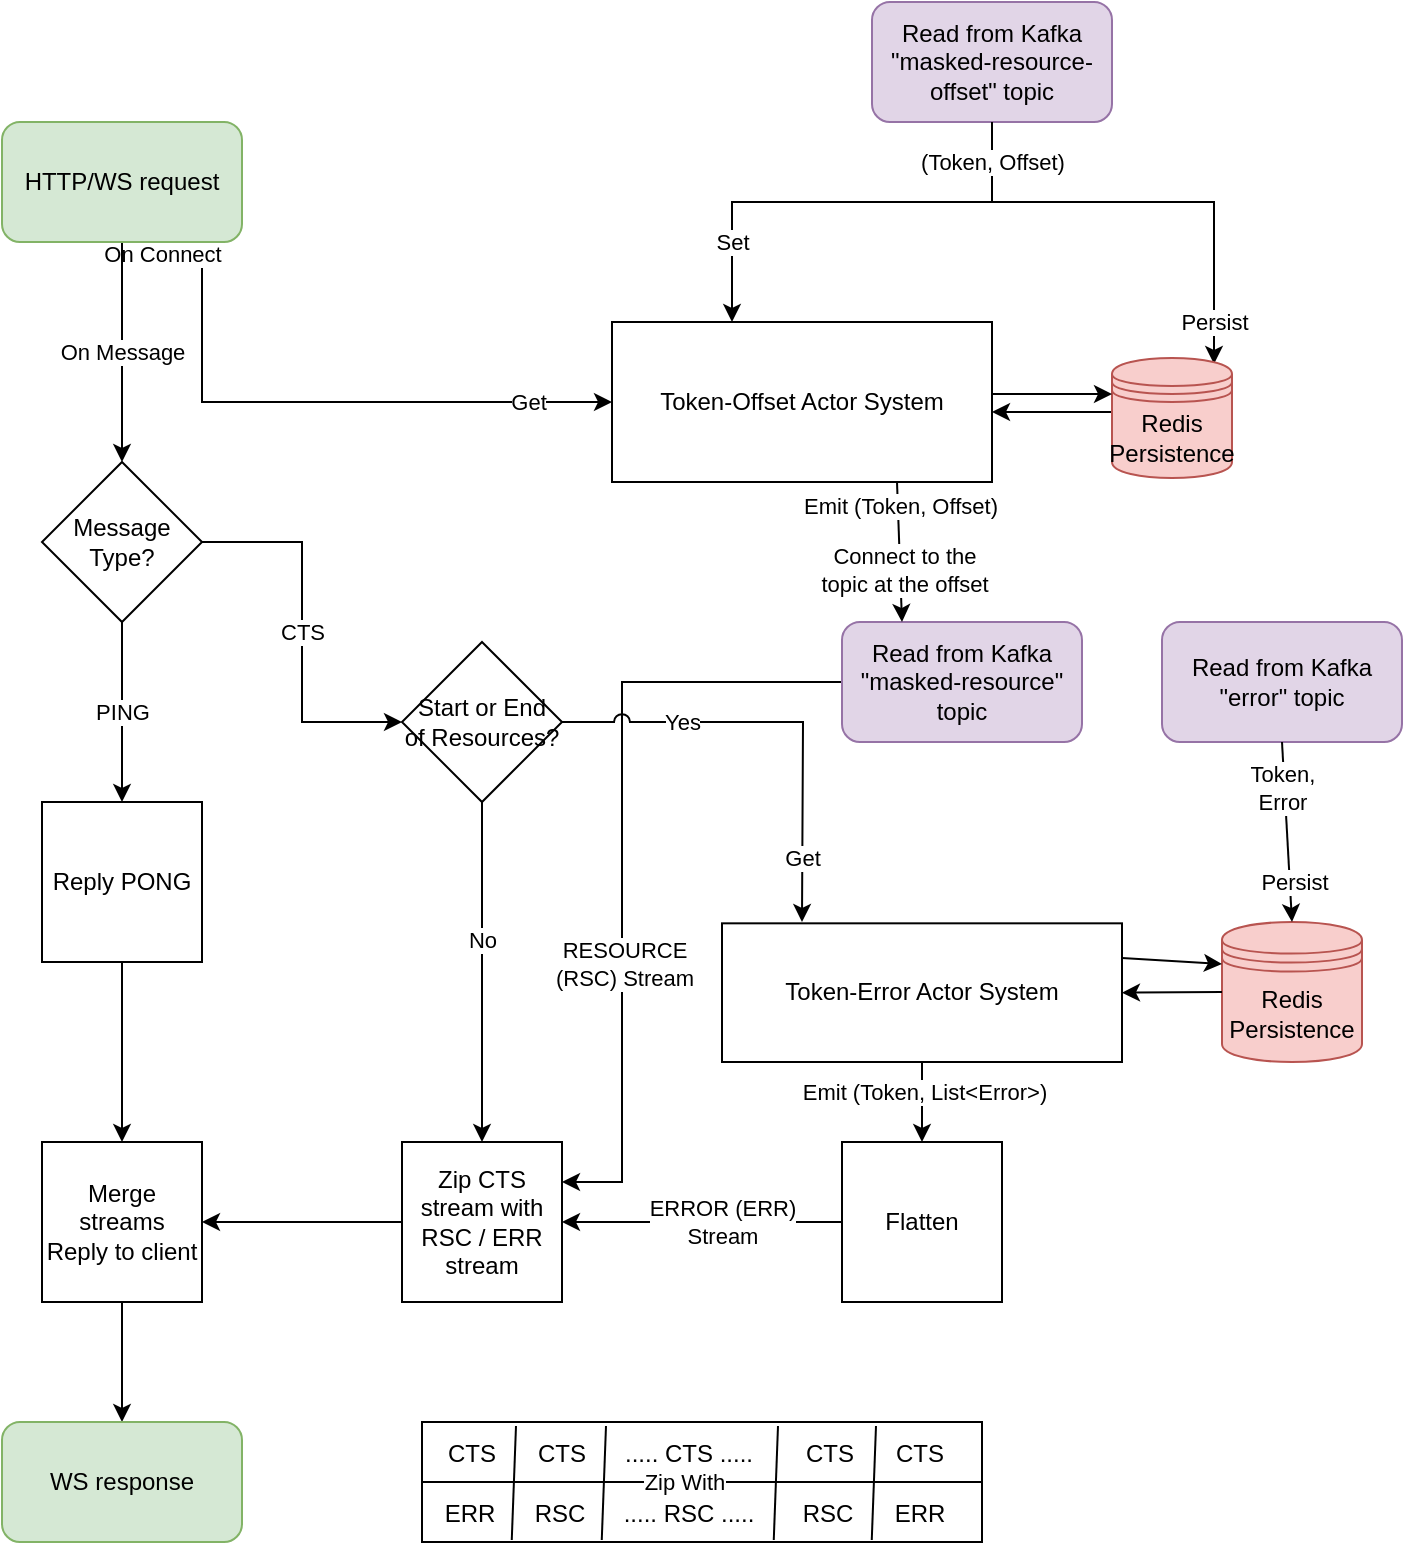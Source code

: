 <mxfile version="14.9.2" type="device"><diagram id="PCUtCnzToY8LgZGgM5Lo" name="Page-1"><mxGraphModel dx="946" dy="557" grid="1" gridSize="10" guides="1" tooltips="1" connect="1" arrows="1" fold="1" page="0" pageScale="1" pageWidth="827" pageHeight="1169" math="0" shadow="0"><root><mxCell id="0"/><mxCell id="1" parent="0"/><mxCell id="WjHOmosxUhAQvxq0Jjin-14" value="" style="group" parent="1" vertex="1" connectable="0"><mxGeometry x="520" y="570" width="200" height="80" as="geometry"/></mxCell><mxCell id="WjHOmosxUhAQvxq0Jjin-13" value="Token-Error Actor System" style="rounded=0;whiteSpace=wrap;html=1;" parent="WjHOmosxUhAQvxq0Jjin-14" vertex="1"><mxGeometry y="10.667" width="200" height="69.333" as="geometry"/></mxCell><mxCell id="WjHOmosxUhAQvxq0Jjin-9" value="Token-Offset Actor System" style="rounded=0;whiteSpace=wrap;html=1;" parent="1" vertex="1"><mxGeometry x="465" y="280" width="190" height="80" as="geometry"/></mxCell><mxCell id="WjHOmosxUhAQvxq0Jjin-39" style="edgeStyle=orthogonalEdgeStyle;rounded=0;orthogonalLoop=1;jettySize=auto;html=1;exitX=1;exitY=0.75;exitDx=0;exitDy=0;entryX=0;entryY=0.5;entryDx=0;entryDy=0;" parent="1" source="WjHOmosxUhAQvxq0Jjin-1" target="WjHOmosxUhAQvxq0Jjin-9" edge="1"><mxGeometry relative="1" as="geometry"><Array as="points"><mxPoint x="260" y="225"/><mxPoint x="260" y="320"/></Array><mxPoint x="440" y="320" as="targetPoint"/></mxGeometry></mxCell><mxCell id="WjHOmosxUhAQvxq0Jjin-59" value="Get" style="edgeLabel;html=1;align=center;verticalAlign=middle;resizable=0;points=[];" parent="WjHOmosxUhAQvxq0Jjin-39" vertex="1" connectable="0"><mxGeometry x="0.801" relative="1" as="geometry"><mxPoint x="-10" as="offset"/></mxGeometry></mxCell><mxCell id="WjHOmosxUhAQvxq0Jjin-66" value="On Connect" style="edgeLabel;html=1;align=center;verticalAlign=middle;resizable=0;points=[];" parent="WjHOmosxUhAQvxq0Jjin-39" vertex="1" connectable="0"><mxGeometry x="-0.358" y="-2" relative="1" as="geometry"><mxPoint x="-18" y="-62" as="offset"/></mxGeometry></mxCell><mxCell id="WjHOmosxUhAQvxq0Jjin-67" style="edgeStyle=orthogonalEdgeStyle;rounded=0;jumpStyle=gap;jumpSize=16;orthogonalLoop=1;jettySize=auto;html=1;exitX=0.5;exitY=1;exitDx=0;exitDy=0;entryX=0.5;entryY=0;entryDx=0;entryDy=0;" parent="1" source="WjHOmosxUhAQvxq0Jjin-1" target="WjHOmosxUhAQvxq0Jjin-4" edge="1"><mxGeometry relative="1" as="geometry"/></mxCell><mxCell id="WjHOmosxUhAQvxq0Jjin-68" value="On Message" style="edgeLabel;html=1;align=center;verticalAlign=middle;resizable=0;points=[];" parent="WjHOmosxUhAQvxq0Jjin-67" vertex="1" connectable="0"><mxGeometry x="-0.095" y="2" relative="1" as="geometry"><mxPoint x="-2" y="5" as="offset"/></mxGeometry></mxCell><mxCell id="WjHOmosxUhAQvxq0Jjin-1" value="HTTP/WS request" style="rounded=1;whiteSpace=wrap;html=1;fillColor=#d5e8d4;strokeColor=#82b366;" parent="1" vertex="1"><mxGeometry x="160" y="180" width="120" height="60" as="geometry"/></mxCell><mxCell id="WjHOmosxUhAQvxq0Jjin-69" value="PING" style="edgeStyle=orthogonalEdgeStyle;rounded=0;jumpStyle=gap;jumpSize=16;orthogonalLoop=1;jettySize=auto;html=1;exitX=0.5;exitY=1;exitDx=0;exitDy=0;" parent="1" source="WjHOmosxUhAQvxq0Jjin-4" target="WjHOmosxUhAQvxq0Jjin-5" edge="1"><mxGeometry relative="1" as="geometry"/></mxCell><mxCell id="WjHOmosxUhAQvxq0Jjin-70" value="CTS" style="edgeStyle=orthogonalEdgeStyle;rounded=0;jumpStyle=gap;jumpSize=16;orthogonalLoop=1;jettySize=auto;html=1;exitX=1;exitY=0.5;exitDx=0;exitDy=0;entryX=0;entryY=0.5;entryDx=0;entryDy=0;" parent="1" source="WjHOmosxUhAQvxq0Jjin-4" target="WjHOmosxUhAQvxq0Jjin-8" edge="1"><mxGeometry relative="1" as="geometry"/></mxCell><mxCell id="WjHOmosxUhAQvxq0Jjin-4" value="&lt;div&gt;Message&lt;/div&gt;&lt;div&gt;Type?&lt;br&gt;&lt;/div&gt;" style="rhombus;whiteSpace=wrap;html=1;" parent="1" vertex="1"><mxGeometry x="180" y="350" width="80" height="80" as="geometry"/></mxCell><mxCell id="WjHOmosxUhAQvxq0Jjin-77" style="edgeStyle=orthogonalEdgeStyle;rounded=0;jumpStyle=arc;jumpSize=8;orthogonalLoop=1;jettySize=auto;html=1;exitX=0.5;exitY=1;exitDx=0;exitDy=0;entryX=0.5;entryY=0;entryDx=0;entryDy=0;" parent="1" source="WjHOmosxUhAQvxq0Jjin-5" target="WjHOmosxUhAQvxq0Jjin-80" edge="1"><mxGeometry relative="1" as="geometry"><mxPoint x="420" y="750" as="targetPoint"/></mxGeometry></mxCell><mxCell id="WjHOmosxUhAQvxq0Jjin-5" value="Reply PONG" style="whiteSpace=wrap;html=1;aspect=fixed;" parent="1" vertex="1"><mxGeometry x="180" y="520" width="80" height="80" as="geometry"/></mxCell><mxCell id="WjHOmosxUhAQvxq0Jjin-79" style="edgeStyle=orthogonalEdgeStyle;rounded=0;jumpStyle=arc;jumpSize=8;orthogonalLoop=1;jettySize=auto;html=1;exitX=0.5;exitY=1;exitDx=0;exitDy=0;entryX=0.5;entryY=0;entryDx=0;entryDy=0;" parent="1" source="WjHOmosxUhAQvxq0Jjin-80" target="WjHOmosxUhAQvxq0Jjin-78" edge="1"><mxGeometry relative="1" as="geometry"/></mxCell><mxCell id="WjHOmosxUhAQvxq0Jjin-73" style="edgeStyle=orthogonalEdgeStyle;rounded=0;jumpStyle=gap;jumpSize=16;orthogonalLoop=1;jettySize=auto;html=1;exitX=0.5;exitY=1;exitDx=0;exitDy=0;entryX=0.5;entryY=0;entryDx=0;entryDy=0;" parent="1" source="WjHOmosxUhAQvxq0Jjin-8" target="WjHOmosxUhAQvxq0Jjin-6" edge="1"><mxGeometry relative="1" as="geometry"/></mxCell><mxCell id="WjHOmosxUhAQvxq0Jjin-74" value="No" style="edgeLabel;html=1;align=center;verticalAlign=middle;resizable=0;points=[];" parent="WjHOmosxUhAQvxq0Jjin-73" vertex="1" connectable="0"><mxGeometry x="-0.141" relative="1" as="geometry"><mxPoint y="-4.17" as="offset"/></mxGeometry></mxCell><mxCell id="WjHOmosxUhAQvxq0Jjin-8" value="&lt;div&gt;Start or End&lt;/div&gt;&lt;div&gt;of Resources?&lt;br&gt;&lt;/div&gt;" style="rhombus;whiteSpace=wrap;html=1;" parent="1" vertex="1"><mxGeometry x="360" y="440" width="80" height="80" as="geometry"/></mxCell><mxCell id="WjHOmosxUhAQvxq0Jjin-72" style="edgeStyle=orthogonalEdgeStyle;rounded=0;jumpStyle=gap;jumpSize=6;orthogonalLoop=1;jettySize=auto;html=1;exitX=0;exitY=0.5;exitDx=0;exitDy=0;entryX=1;entryY=0.25;entryDx=0;entryDy=0;" parent="1" source="WjHOmosxUhAQvxq0Jjin-19" target="WjHOmosxUhAQvxq0Jjin-6" edge="1"><mxGeometry relative="1" as="geometry"><Array as="points"><mxPoint x="540" y="460"/><mxPoint x="470" y="460"/><mxPoint x="470" y="780"/></Array></mxGeometry></mxCell><mxCell id="a2Vag3O5mVgInOyG8MD7-13" value="RESOURCE &lt;br&gt;(RSC) Stream" style="edgeLabel;html=1;align=center;verticalAlign=middle;resizable=0;points=[];" vertex="1" connectable="0" parent="WjHOmosxUhAQvxq0Jjin-72"><mxGeometry x="0.287" y="1" relative="1" as="geometry"><mxPoint as="offset"/></mxGeometry></mxCell><mxCell id="WjHOmosxUhAQvxq0Jjin-75" value="Get" style="edgeStyle=orthogonalEdgeStyle;rounded=0;jumpStyle=arc;jumpSize=8;orthogonalLoop=1;jettySize=auto;html=1;exitX=1;exitY=0.5;exitDx=0;exitDy=0;" parent="1" source="WjHOmosxUhAQvxq0Jjin-8" edge="1"><mxGeometry x="0.714" relative="1" as="geometry"><mxPoint as="offset"/><mxPoint x="560" y="580" as="targetPoint"/></mxGeometry></mxCell><mxCell id="WjHOmosxUhAQvxq0Jjin-76" value="Yes" style="edgeLabel;html=1;align=center;verticalAlign=middle;resizable=0;points=[];" parent="WjHOmosxUhAQvxq0Jjin-75" vertex="1" connectable="0"><mxGeometry x="-0.404" y="1" relative="1" as="geometry"><mxPoint x="-6" y="1" as="offset"/></mxGeometry></mxCell><mxCell id="WjHOmosxUhAQvxq0Jjin-78" value="WS response" style="rounded=1;whiteSpace=wrap;html=1;fillColor=#d5e8d4;strokeColor=#82b366;" parent="1" vertex="1"><mxGeometry x="160" y="830" width="120" height="60" as="geometry"/></mxCell><mxCell id="WjHOmosxUhAQvxq0Jjin-80" value="&lt;div&gt;Merge streams&lt;/div&gt;&lt;div&gt;Reply to client&lt;br&gt;&lt;/div&gt;" style="rounded=0;whiteSpace=wrap;html=1;" parent="1" vertex="1"><mxGeometry x="180" y="690" width="80" height="80" as="geometry"/></mxCell><mxCell id="WjHOmosxUhAQvxq0Jjin-17" value="&lt;div&gt;&lt;span&gt;Read from Kafka &quot;masked-resource-offset&quot; topic&lt;/span&gt;&lt;br&gt;&lt;/div&gt;" style="rounded=1;whiteSpace=wrap;html=1;fillColor=#e1d5e7;strokeColor=#9673a6;" parent="1" vertex="1"><mxGeometry x="595" y="120" width="120" height="60" as="geometry"/></mxCell><mxCell id="WjHOmosxUhAQvxq0Jjin-42" style="edgeStyle=orthogonalEdgeStyle;rounded=0;orthogonalLoop=1;jettySize=auto;html=1;exitX=0.5;exitY=1;exitDx=0;exitDy=0;jumpStyle=none;" parent="1" source="WjHOmosxUhAQvxq0Jjin-17" edge="1"><mxGeometry relative="1" as="geometry"><Array as="points"><mxPoint x="655" y="220"/><mxPoint x="525" y="220"/></Array><mxPoint x="525" y="280" as="targetPoint"/></mxGeometry></mxCell><mxCell id="WjHOmosxUhAQvxq0Jjin-58" value="Set" style="edgeLabel;html=1;align=center;verticalAlign=middle;resizable=0;points=[];" parent="WjHOmosxUhAQvxq0Jjin-42" vertex="1" connectable="0"><mxGeometry x="0.367" y="-1" relative="1" as="geometry"><mxPoint x="-13" y="21" as="offset"/></mxGeometry></mxCell><mxCell id="WjHOmosxUhAQvxq0Jjin-41" style="edgeStyle=orthogonalEdgeStyle;rounded=0;orthogonalLoop=1;jettySize=auto;html=1;exitX=0.5;exitY=1;exitDx=0;exitDy=0;entryX=0.85;entryY=0.05;entryDx=0;entryDy=0;entryPerimeter=0;" parent="1" source="WjHOmosxUhAQvxq0Jjin-17" target="WjHOmosxUhAQvxq0Jjin-15" edge="1"><mxGeometry relative="1" as="geometry"><Array as="points"><mxPoint x="655" y="220"/><mxPoint x="766" y="220"/></Array><mxPoint x="755" y="260" as="targetPoint"/></mxGeometry></mxCell><mxCell id="WjHOmosxUhAQvxq0Jjin-57" value="(Token, Offset)" style="edgeLabel;html=1;align=center;verticalAlign=middle;resizable=0;points=[];" parent="WjHOmosxUhAQvxq0Jjin-41" vertex="1" connectable="0"><mxGeometry x="-0.83" relative="1" as="geometry"><mxPoint as="offset"/></mxGeometry></mxCell><mxCell id="WjHOmosxUhAQvxq0Jjin-60" value="Persist" style="edgeLabel;html=1;align=center;verticalAlign=middle;resizable=0;points=[];" parent="WjHOmosxUhAQvxq0Jjin-41" vertex="1" connectable="0"><mxGeometry x="0.816" relative="1" as="geometry"><mxPoint as="offset"/></mxGeometry></mxCell><mxCell id="WjHOmosxUhAQvxq0Jjin-94" value="" style="edgeStyle=orthogonalEdgeStyle;rounded=0;jumpStyle=arc;jumpSize=8;orthogonalLoop=1;jettySize=auto;html=1;exitX=0;exitY=0.5;exitDx=0;exitDy=0;entryX=1;entryY=0.5;entryDx=0;entryDy=0;" parent="1" source="WjHOmosxUhAQvxq0Jjin-6" target="WjHOmosxUhAQvxq0Jjin-80" edge="1"><mxGeometry x="-0.874" relative="1" as="geometry"><mxPoint as="offset"/></mxGeometry></mxCell><mxCell id="WjHOmosxUhAQvxq0Jjin-96" value="Flatten" style="whiteSpace=wrap;html=1;aspect=fixed;" parent="1" vertex="1"><mxGeometry x="580" y="690" width="80" height="80" as="geometry"/></mxCell><mxCell id="WjHOmosxUhAQvxq0Jjin-6" value="&lt;font style=&quot;font-size: 12px&quot;&gt;Zip CTS stream with RSC / ERR stream&lt;/font&gt;" style="whiteSpace=wrap;html=1;aspect=fixed;" parent="1" vertex="1"><mxGeometry x="360" y="690" width="80" height="80" as="geometry"/></mxCell><mxCell id="WjHOmosxUhAQvxq0Jjin-98" value="" style="edgeStyle=orthogonalEdgeStyle;rounded=0;jumpStyle=arc;jumpSize=8;orthogonalLoop=1;jettySize=auto;html=1;exitX=0;exitY=0.5;exitDx=0;exitDy=0;entryX=1;entryY=0.5;entryDx=0;entryDy=0;" parent="1" source="WjHOmosxUhAQvxq0Jjin-96" target="WjHOmosxUhAQvxq0Jjin-6" edge="1"><mxGeometry x="-0.874" relative="1" as="geometry"><mxPoint x="760" y="800" as="sourcePoint"/><mxPoint x="240" y="800" as="targetPoint"/><mxPoint as="offset"/></mxGeometry></mxCell><mxCell id="a2Vag3O5mVgInOyG8MD7-14" value="ERROR (ERR)&lt;br&gt;Stream" style="edgeLabel;html=1;align=center;verticalAlign=middle;resizable=0;points=[];" vertex="1" connectable="0" parent="WjHOmosxUhAQvxq0Jjin-98"><mxGeometry x="0.186" relative="1" as="geometry"><mxPoint x="23" as="offset"/></mxGeometry></mxCell><mxCell id="WjHOmosxUhAQvxq0Jjin-49" style="edgeStyle=orthogonalEdgeStyle;rounded=0;jumpStyle=none;orthogonalLoop=1;jettySize=auto;html=1;exitX=0;exitY=0.5;exitDx=0;exitDy=0;entryX=0.998;entryY=0.304;entryDx=0;entryDy=0;entryPerimeter=0;" parent="1" edge="1"><mxGeometry x="335" y="208" as="geometry"><mxPoint x="715" y="328" as="sourcePoint"/><mxPoint x="655" y="325" as="targetPoint"/><Array as="points"><mxPoint x="715" y="325"/><mxPoint x="685" y="325"/></Array></mxGeometry></mxCell><mxCell id="WjHOmosxUhAQvxq0Jjin-15" value="&lt;div&gt;Redis&lt;/div&gt;&lt;div&gt;Persistence&lt;br&gt;&lt;/div&gt;" style="shape=datastore;whiteSpace=wrap;html=1;fillColor=#f8cecc;strokeColor=#b85450;" parent="1" vertex="1"><mxGeometry x="715" y="298" width="60" height="60" as="geometry"/></mxCell><mxCell id="WjHOmosxUhAQvxq0Jjin-48" style="edgeStyle=orthogonalEdgeStyle;rounded=0;jumpStyle=none;orthogonalLoop=1;jettySize=auto;html=1;exitX=1;exitY=0.25;exitDx=0;exitDy=0;entryX=0;entryY=0.3;entryDx=0;entryDy=0;" parent="1" target="WjHOmosxUhAQvxq0Jjin-15" edge="1"><mxGeometry x="335" y="208" as="geometry"><Array as="points"><mxPoint x="655" y="316"/></Array><mxPoint x="655" y="318" as="sourcePoint"/></mxGeometry></mxCell><mxCell id="WjHOmosxUhAQvxq0Jjin-16" value="Redis Persistence" style="shape=datastore;whiteSpace=wrap;html=1;fillColor=#f8cecc;strokeColor=#b85450;" parent="1" vertex="1"><mxGeometry x="770" y="580" width="70" height="70" as="geometry"/></mxCell><mxCell id="WjHOmosxUhAQvxq0Jjin-18" value="&lt;div&gt;&lt;span&gt;Read from Kafka &quot;error&quot; topic&lt;/span&gt;&lt;br&gt;&lt;/div&gt;" style="rounded=1;whiteSpace=wrap;html=1;fillColor=#e1d5e7;strokeColor=#9673a6;" parent="1" vertex="1"><mxGeometry x="740" y="430" width="120" height="60" as="geometry"/></mxCell><mxCell id="WjHOmosxUhAQvxq0Jjin-19" value="&lt;div&gt;Read from Kafka&lt;/div&gt;&lt;div&gt;&quot;masked-resource&quot; topic&lt;br&gt;&lt;/div&gt;" style="rounded=1;whiteSpace=wrap;html=1;fillColor=#e1d5e7;strokeColor=#9673a6;" parent="1" vertex="1"><mxGeometry x="580" y="430" width="120" height="60" as="geometry"/></mxCell><mxCell id="a2Vag3O5mVgInOyG8MD7-4" value="" style="endArrow=classic;html=1;exitX=0.75;exitY=1;exitDx=0;exitDy=0;entryX=0.25;entryY=0;entryDx=0;entryDy=0;" edge="1" parent="1" source="WjHOmosxUhAQvxq0Jjin-9" target="WjHOmosxUhAQvxq0Jjin-19"><mxGeometry width="50" height="50" relative="1" as="geometry"><mxPoint x="540" y="550" as="sourcePoint"/><mxPoint x="590" y="500" as="targetPoint"/></mxGeometry></mxCell><mxCell id="a2Vag3O5mVgInOyG8MD7-5" value="Emit (Token, Offset)" style="edgeLabel;html=1;align=center;verticalAlign=middle;resizable=0;points=[];" vertex="1" connectable="0" parent="a2Vag3O5mVgInOyG8MD7-4"><mxGeometry x="-0.171" relative="1" as="geometry"><mxPoint y="-17" as="offset"/></mxGeometry></mxCell><mxCell id="a2Vag3O5mVgInOyG8MD7-17" value="Connect to the &lt;br&gt;topic at the offset" style="edgeLabel;html=1;align=center;verticalAlign=middle;resizable=0;points=[];" vertex="1" connectable="0" parent="a2Vag3O5mVgInOyG8MD7-4"><mxGeometry x="0.088" y="2" relative="1" as="geometry"><mxPoint y="6" as="offset"/></mxGeometry></mxCell><mxCell id="a2Vag3O5mVgInOyG8MD7-6" value="" style="endArrow=classic;html=1;exitX=0.5;exitY=1;exitDx=0;exitDy=0;entryX=0.5;entryY=0;entryDx=0;entryDy=0;" edge="1" parent="1" source="WjHOmosxUhAQvxq0Jjin-18" target="WjHOmosxUhAQvxq0Jjin-16"><mxGeometry width="50" height="50" relative="1" as="geometry"><mxPoint x="540" y="460" as="sourcePoint"/><mxPoint x="590" y="410" as="targetPoint"/></mxGeometry></mxCell><mxCell id="a2Vag3O5mVgInOyG8MD7-7" value="Token,&lt;br&gt;Error" style="edgeLabel;html=1;align=center;verticalAlign=middle;resizable=0;points=[];" vertex="1" connectable="0" parent="a2Vag3O5mVgInOyG8MD7-6"><mxGeometry x="-0.5" y="-2" relative="1" as="geometry"><mxPoint as="offset"/></mxGeometry></mxCell><mxCell id="a2Vag3O5mVgInOyG8MD7-8" value="Persist" style="edgeLabel;html=1;align=center;verticalAlign=middle;resizable=0;points=[];" vertex="1" connectable="0" parent="a2Vag3O5mVgInOyG8MD7-6"><mxGeometry x="0.54" y="2" relative="1" as="geometry"><mxPoint as="offset"/></mxGeometry></mxCell><mxCell id="a2Vag3O5mVgInOyG8MD7-9" value="" style="endArrow=classic;html=1;exitX=0;exitY=0.5;exitDx=0;exitDy=0;entryX=1;entryY=0.5;entryDx=0;entryDy=0;" edge="1" parent="1" source="WjHOmosxUhAQvxq0Jjin-16" target="WjHOmosxUhAQvxq0Jjin-13"><mxGeometry width="50" height="50" relative="1" as="geometry"><mxPoint x="540" y="460" as="sourcePoint"/><mxPoint x="590" y="410" as="targetPoint"/></mxGeometry></mxCell><mxCell id="a2Vag3O5mVgInOyG8MD7-10" value="" style="endArrow=classic;html=1;exitX=1;exitY=0.25;exitDx=0;exitDy=0;entryX=0;entryY=0.3;entryDx=0;entryDy=0;" edge="1" parent="1" source="WjHOmosxUhAQvxq0Jjin-13" target="WjHOmosxUhAQvxq0Jjin-16"><mxGeometry width="50" height="50" relative="1" as="geometry"><mxPoint x="540" y="460" as="sourcePoint"/><mxPoint x="590" y="410" as="targetPoint"/></mxGeometry></mxCell><mxCell id="a2Vag3O5mVgInOyG8MD7-11" value="" style="endArrow=classic;html=1;exitX=0.5;exitY=1;exitDx=0;exitDy=0;entryX=0.5;entryY=0;entryDx=0;entryDy=0;" edge="1" parent="1" source="WjHOmosxUhAQvxq0Jjin-13" target="WjHOmosxUhAQvxq0Jjin-96"><mxGeometry width="50" height="50" relative="1" as="geometry"><mxPoint x="540" y="650" as="sourcePoint"/><mxPoint x="590" y="600" as="targetPoint"/></mxGeometry></mxCell><mxCell id="a2Vag3O5mVgInOyG8MD7-12" value="Emit (Token, List&amp;lt;Error&amp;gt;)" style="edgeLabel;html=1;align=center;verticalAlign=middle;resizable=0;points=[];" vertex="1" connectable="0" parent="a2Vag3O5mVgInOyG8MD7-11"><mxGeometry x="-0.25" y="1" relative="1" as="geometry"><mxPoint as="offset"/></mxGeometry></mxCell><mxCell id="a2Vag3O5mVgInOyG8MD7-36" value="" style="group" vertex="1" connectable="0" parent="1"><mxGeometry x="370" y="830" width="280" height="60" as="geometry"/></mxCell><mxCell id="a2Vag3O5mVgInOyG8MD7-19" value="" style="rounded=0;whiteSpace=wrap;html=1;" vertex="1" parent="a2Vag3O5mVgInOyG8MD7-36"><mxGeometry width="280" height="60" as="geometry"/></mxCell><mxCell id="a2Vag3O5mVgInOyG8MD7-20" value="" style="endArrow=none;html=1;entryX=1;entryY=0.5;entryDx=0;entryDy=0;exitX=0;exitY=0.5;exitDx=0;exitDy=0;" edge="1" parent="a2Vag3O5mVgInOyG8MD7-36" source="a2Vag3O5mVgInOyG8MD7-19" target="a2Vag3O5mVgInOyG8MD7-19"><mxGeometry width="50" height="50" relative="1" as="geometry"><mxPoint x="170" y="-90" as="sourcePoint"/><mxPoint x="220" y="-140" as="targetPoint"/></mxGeometry></mxCell><mxCell id="a2Vag3O5mVgInOyG8MD7-21" value="Zip With" style="edgeLabel;html=1;align=center;verticalAlign=middle;resizable=0;points=[];" vertex="1" connectable="0" parent="a2Vag3O5mVgInOyG8MD7-20"><mxGeometry x="-0.064" relative="1" as="geometry"><mxPoint as="offset"/></mxGeometry></mxCell><mxCell id="a2Vag3O5mVgInOyG8MD7-22" value="CTS" style="text;html=1;strokeColor=none;fillColor=none;align=center;verticalAlign=middle;whiteSpace=wrap;rounded=0;" vertex="1" parent="a2Vag3O5mVgInOyG8MD7-36"><mxGeometry x="5" y="6" width="40" height="20" as="geometry"/></mxCell><mxCell id="a2Vag3O5mVgInOyG8MD7-23" value="CTS" style="text;html=1;strokeColor=none;fillColor=none;align=center;verticalAlign=middle;whiteSpace=wrap;rounded=0;" vertex="1" parent="a2Vag3O5mVgInOyG8MD7-36"><mxGeometry x="50" y="6" width="40" height="20" as="geometry"/></mxCell><mxCell id="a2Vag3O5mVgInOyG8MD7-24" value="..... CTS ....." style="text;html=1;strokeColor=none;fillColor=none;align=center;verticalAlign=middle;whiteSpace=wrap;rounded=0;" vertex="1" parent="a2Vag3O5mVgInOyG8MD7-36"><mxGeometry x="98" y="6" width="71" height="20" as="geometry"/></mxCell><mxCell id="a2Vag3O5mVgInOyG8MD7-25" value="CTS" style="text;html=1;strokeColor=none;fillColor=none;align=center;verticalAlign=middle;whiteSpace=wrap;rounded=0;" vertex="1" parent="a2Vag3O5mVgInOyG8MD7-36"><mxGeometry x="184" y="6" width="40" height="20" as="geometry"/></mxCell><mxCell id="a2Vag3O5mVgInOyG8MD7-26" value="CTS" style="text;html=1;strokeColor=none;fillColor=none;align=center;verticalAlign=middle;whiteSpace=wrap;rounded=0;" vertex="1" parent="a2Vag3O5mVgInOyG8MD7-36"><mxGeometry x="229" y="6" width="40" height="20" as="geometry"/></mxCell><mxCell id="a2Vag3O5mVgInOyG8MD7-27" value="" style="endArrow=none;html=1;exitX=0.171;exitY=1.05;exitDx=0;exitDy=0;exitPerimeter=0;entryX=0;entryY=0;entryDx=0;entryDy=0;" edge="1" parent="a2Vag3O5mVgInOyG8MD7-36"><mxGeometry width="50" height="50" relative="1" as="geometry"><mxPoint x="44.88" y="59" as="sourcePoint"/><mxPoint x="47" y="2" as="targetPoint"/></mxGeometry></mxCell><mxCell id="a2Vag3O5mVgInOyG8MD7-28" value="" style="endArrow=none;html=1;exitX=0.171;exitY=1.05;exitDx=0;exitDy=0;exitPerimeter=0;entryX=0;entryY=0;entryDx=0;entryDy=0;" edge="1" parent="a2Vag3O5mVgInOyG8MD7-36"><mxGeometry width="50" height="50" relative="1" as="geometry"><mxPoint x="89.88" y="59" as="sourcePoint"/><mxPoint x="92" y="2" as="targetPoint"/></mxGeometry></mxCell><mxCell id="a2Vag3O5mVgInOyG8MD7-29" value="" style="endArrow=none;html=1;exitX=0.171;exitY=1.05;exitDx=0;exitDy=0;exitPerimeter=0;entryX=0;entryY=0;entryDx=0;entryDy=0;" edge="1" parent="a2Vag3O5mVgInOyG8MD7-36"><mxGeometry width="50" height="50" relative="1" as="geometry"><mxPoint x="175.88" y="59" as="sourcePoint"/><mxPoint x="178" y="2" as="targetPoint"/></mxGeometry></mxCell><mxCell id="a2Vag3O5mVgInOyG8MD7-30" value="" style="endArrow=none;html=1;exitX=0.171;exitY=1.05;exitDx=0;exitDy=0;exitPerimeter=0;entryX=0;entryY=0;entryDx=0;entryDy=0;" edge="1" parent="a2Vag3O5mVgInOyG8MD7-36"><mxGeometry width="50" height="50" relative="1" as="geometry"><mxPoint x="224.88" y="59" as="sourcePoint"/><mxPoint x="227" y="2" as="targetPoint"/></mxGeometry></mxCell><mxCell id="a2Vag3O5mVgInOyG8MD7-31" value="ERR" style="text;html=1;strokeColor=none;fillColor=none;align=center;verticalAlign=middle;whiteSpace=wrap;rounded=0;" vertex="1" parent="a2Vag3O5mVgInOyG8MD7-36"><mxGeometry x="4" y="36" width="40" height="20" as="geometry"/></mxCell><mxCell id="a2Vag3O5mVgInOyG8MD7-32" value="ERR" style="text;html=1;strokeColor=none;fillColor=none;align=center;verticalAlign=middle;whiteSpace=wrap;rounded=0;" vertex="1" parent="a2Vag3O5mVgInOyG8MD7-36"><mxGeometry x="229" y="36" width="40" height="20" as="geometry"/></mxCell><mxCell id="a2Vag3O5mVgInOyG8MD7-33" value="RSC&lt;span style=&quot;color: rgba(0 , 0 , 0 , 0) ; font-family: monospace ; font-size: 0px&quot;&gt;%3CmxGraphModel%3E%3Croot%3E%3CmxCell%20id%3D%220%22%2F%3E%3CmxCell%20id%3D%221%22%20parent%3D%220%22%2F%3E%3CmxCell%20id%3D%222%22%20value%3D%22ERR%22%20style%3D%22text%3Bhtml%3D1%3BstrokeColor%3Dnone%3BfillColor%3Dnone%3Balign%3Dcenter%3BverticalAlign%3Dmiddle%3BwhiteSpace%3Dwrap%3Brounded%3D0%3B%22%20vertex%3D%221%22%20parent%3D%221%22%3E%3CmxGeometry%20x%3D%22374%22%20y%3D%22866%22%20width%3D%2240%22%20height%3D%2220%22%20as%3D%22geometry%22%2F%3E%3C%2FmxCell%3E%3C%2Froot%3E%3C%2FmxGraphModel%3E&lt;/span&gt;&lt;span style=&quot;color: rgba(0 , 0 , 0 , 0) ; font-family: monospace ; font-size: 0px&quot;&gt;%3CmxGraphModel%3E%3Croot%3E%3CmxCell%20id%3D%220%22%2F%3E%3CmxCell%20id%3D%221%22%20parent%3D%220%22%2F%3E%3CmxCell%20id%3D%222%22%20value%3D%22ERR%22%20style%3D%22text%3Bhtml%3D1%3BstrokeColor%3Dnone%3BfillColor%3Dnone%3Balign%3Dcenter%3BverticalAlign%3Dmiddle%3BwhiteSpace%3Dwrap%3Brounded%3D0%3B%22%20vertex%3D%221%22%20parent%3D%221%22%3E%3CmxGeometry%20x%3D%22374%22%20y%3D%22866%22%20width%3D%2240%22%20height%3D%2220%22%20as%3D%22geometry%22%2F%3E%3C%2FmxCell%3E%3C%2Froot%3E%3C%2FmxGraphModel%3E&lt;/span&gt;" style="text;html=1;strokeColor=none;fillColor=none;align=center;verticalAlign=middle;whiteSpace=wrap;rounded=0;" vertex="1" parent="a2Vag3O5mVgInOyG8MD7-36"><mxGeometry x="49" y="36" width="40" height="20" as="geometry"/></mxCell><mxCell id="a2Vag3O5mVgInOyG8MD7-34" value="RSC&lt;span style=&quot;color: rgba(0 , 0 , 0 , 0) ; font-family: monospace ; font-size: 0px&quot;&gt;%3CmxGraphModel%3E%3Croot%3E%3CmxCell%20id%3D%220%22%2F%3E%3CmxCell%20id%3D%221%22%20parent%3D%220%22%2F%3E%3CmxCell%20id%3D%222%22%20value%3D%22ERR%22%20style%3D%22text%3Bhtml%3D1%3BstrokeColor%3Dnone%3BfillColor%3Dnone%3Balign%3Dcenter%3BverticalAlign%3Dmiddle%3BwhiteSpace%3Dwrap%3Brounded%3D0%3B%22%20vertex%3D%221%22%20parent%3D%221%22%3E%3CmxGeometry%20x%3D%22374%22%20y%3D%22866%22%20width%3D%2240%22%20height%3D%2220%22%20as%3D%22geometry%22%2F%3E%3C%2FmxCell%3E%3C%2Froot%3E%3C%2FmxGraphModel%3E&lt;/span&gt;&lt;span style=&quot;color: rgba(0 , 0 , 0 , 0) ; font-family: monospace ; font-size: 0px&quot;&gt;%3CmxGraphModel%3E%3Croot%3E%3CmxCell%20id%3D%220%22%2F%3E%3CmxCell%20id%3D%221%22%20parent%3D%220%22%2F%3E%3CmxCell%20id%3D%222%22%20value%3D%22ERR%22%20style%3D%22text%3Bhtml%3D1%3BstrokeColor%3Dnone%3BfillColor%3Dnone%3Balign%3Dcenter%3BverticalAlign%3Dmiddle%3BwhiteSpace%3Dwrap%3Brounded%3D0%3B%22%20vertex%3D%221%22%20parent%3D%221%22%3E%3CmxGeometry%20x%3D%22374%22%20y%3D%22866%22%20width%3D%2240%22%20height%3D%2220%22%20as%3D%22geometry%22%2F%3E%3C%2FmxCell%3E%3C%2Froot%3E%3C%2FmxGraphModel%3E&lt;/span&gt;" style="text;html=1;strokeColor=none;fillColor=none;align=center;verticalAlign=middle;whiteSpace=wrap;rounded=0;" vertex="1" parent="a2Vag3O5mVgInOyG8MD7-36"><mxGeometry x="183" y="36" width="40" height="20" as="geometry"/></mxCell><mxCell id="a2Vag3O5mVgInOyG8MD7-35" value="..... RSC ....." style="text;html=1;strokeColor=none;fillColor=none;align=center;verticalAlign=middle;whiteSpace=wrap;rounded=0;" vertex="1" parent="a2Vag3O5mVgInOyG8MD7-36"><mxGeometry x="98" y="36" width="71" height="20" as="geometry"/></mxCell></root></mxGraphModel></diagram></mxfile>